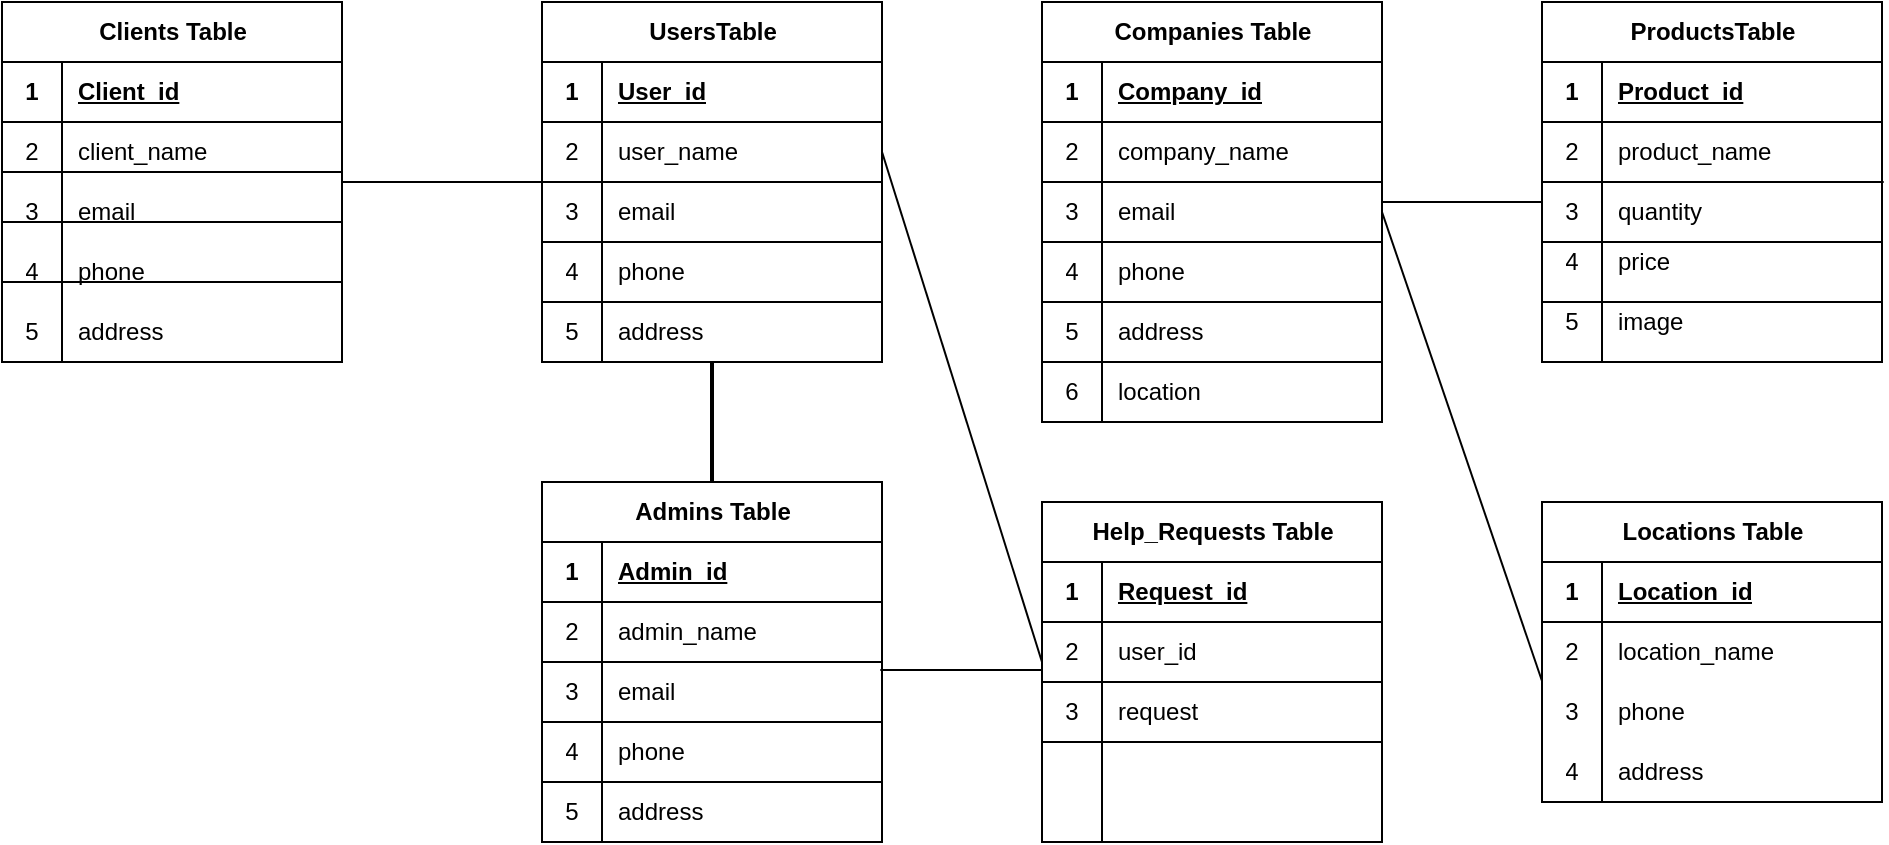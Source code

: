 <mxfile version="22.0.6" type="github">
  <diagram name="Страница — 1" id="UY4zpaeCO8SnralFT94q">
    <mxGraphModel dx="1050" dy="599" grid="1" gridSize="10" guides="1" tooltips="1" connect="1" arrows="1" fold="1" page="1" pageScale="1" pageWidth="827" pageHeight="1169" math="0" shadow="0">
      <root>
        <mxCell id="0" />
        <mxCell id="1" parent="0" />
        <mxCell id="X1cBMWsxXET-XIEoxgy_-2" value="Clients Table" style="shape=table;startSize=30;container=1;collapsible=1;childLayout=tableLayout;fixedRows=1;rowLines=0;fontStyle=1;align=center;resizeLast=1;html=1;" parent="1" vertex="1">
          <mxGeometry x="90" y="120" width="170" height="180" as="geometry" />
        </mxCell>
        <mxCell id="X1cBMWsxXET-XIEoxgy_-3" value="" style="shape=tableRow;horizontal=0;startSize=0;swimlaneHead=0;swimlaneBody=0;fillColor=none;collapsible=0;dropTarget=0;points=[[0,0.5],[1,0.5]];portConstraint=eastwest;top=0;left=0;right=0;bottom=1;" parent="X1cBMWsxXET-XIEoxgy_-2" vertex="1">
          <mxGeometry y="30" width="170" height="30" as="geometry" />
        </mxCell>
        <mxCell id="X1cBMWsxXET-XIEoxgy_-4" value="1" style="shape=partialRectangle;connectable=0;fillColor=none;top=0;left=0;bottom=0;right=0;fontStyle=1;overflow=hidden;whiteSpace=wrap;html=1;" parent="X1cBMWsxXET-XIEoxgy_-3" vertex="1">
          <mxGeometry width="30" height="30" as="geometry">
            <mxRectangle width="30" height="30" as="alternateBounds" />
          </mxGeometry>
        </mxCell>
        <mxCell id="X1cBMWsxXET-XIEoxgy_-5" value="Client_id" style="shape=partialRectangle;connectable=0;fillColor=none;top=0;left=0;bottom=0;right=0;align=left;spacingLeft=6;fontStyle=5;overflow=hidden;whiteSpace=wrap;html=1;" parent="X1cBMWsxXET-XIEoxgy_-3" vertex="1">
          <mxGeometry x="30" width="140" height="30" as="geometry">
            <mxRectangle width="140" height="30" as="alternateBounds" />
          </mxGeometry>
        </mxCell>
        <mxCell id="X1cBMWsxXET-XIEoxgy_-6" value="" style="shape=tableRow;horizontal=0;startSize=0;swimlaneHead=0;swimlaneBody=0;fillColor=none;collapsible=0;dropTarget=0;points=[[0,0.5],[1,0.5]];portConstraint=eastwest;top=0;left=0;right=0;bottom=0;" parent="X1cBMWsxXET-XIEoxgy_-2" vertex="1">
          <mxGeometry y="60" width="170" height="30" as="geometry" />
        </mxCell>
        <mxCell id="X1cBMWsxXET-XIEoxgy_-7" value="2" style="shape=partialRectangle;connectable=0;fillColor=none;top=0;left=0;bottom=0;right=0;editable=1;overflow=hidden;whiteSpace=wrap;html=1;" parent="X1cBMWsxXET-XIEoxgy_-6" vertex="1">
          <mxGeometry width="30" height="30" as="geometry">
            <mxRectangle width="30" height="30" as="alternateBounds" />
          </mxGeometry>
        </mxCell>
        <mxCell id="X1cBMWsxXET-XIEoxgy_-8" value="client_name" style="shape=partialRectangle;connectable=0;fillColor=none;top=0;left=0;bottom=0;right=0;align=left;spacingLeft=6;overflow=hidden;whiteSpace=wrap;html=1;" parent="X1cBMWsxXET-XIEoxgy_-6" vertex="1">
          <mxGeometry x="30" width="140" height="30" as="geometry">
            <mxRectangle width="140" height="30" as="alternateBounds" />
          </mxGeometry>
        </mxCell>
        <mxCell id="X1cBMWsxXET-XIEoxgy_-9" value="" style="shape=tableRow;horizontal=0;startSize=0;swimlaneHead=0;swimlaneBody=0;fillColor=none;collapsible=0;dropTarget=0;points=[[0,0.5],[1,0.5]];portConstraint=eastwest;top=0;left=0;right=0;bottom=0;" parent="X1cBMWsxXET-XIEoxgy_-2" vertex="1">
          <mxGeometry y="90" width="170" height="30" as="geometry" />
        </mxCell>
        <mxCell id="X1cBMWsxXET-XIEoxgy_-10" value="3" style="shape=partialRectangle;connectable=0;fillColor=none;top=0;left=0;bottom=0;right=0;editable=1;overflow=hidden;whiteSpace=wrap;html=1;" parent="X1cBMWsxXET-XIEoxgy_-9" vertex="1">
          <mxGeometry width="30" height="30" as="geometry">
            <mxRectangle width="30" height="30" as="alternateBounds" />
          </mxGeometry>
        </mxCell>
        <mxCell id="X1cBMWsxXET-XIEoxgy_-11" value="email" style="shape=partialRectangle;connectable=0;fillColor=none;top=0;left=0;bottom=0;right=0;align=left;spacingLeft=6;overflow=hidden;whiteSpace=wrap;html=1;" parent="X1cBMWsxXET-XIEoxgy_-9" vertex="1">
          <mxGeometry x="30" width="140" height="30" as="geometry">
            <mxRectangle width="140" height="30" as="alternateBounds" />
          </mxGeometry>
        </mxCell>
        <mxCell id="X1cBMWsxXET-XIEoxgy_-12" value="" style="shape=tableRow;horizontal=0;startSize=0;swimlaneHead=0;swimlaneBody=0;fillColor=none;collapsible=0;dropTarget=0;points=[[0,0.5],[1,0.5]];portConstraint=eastwest;top=0;left=0;right=0;bottom=0;" parent="X1cBMWsxXET-XIEoxgy_-2" vertex="1">
          <mxGeometry y="120" width="170" height="30" as="geometry" />
        </mxCell>
        <mxCell id="X1cBMWsxXET-XIEoxgy_-13" value="4" style="shape=partialRectangle;connectable=0;fillColor=none;top=0;left=0;bottom=0;right=0;editable=1;overflow=hidden;whiteSpace=wrap;html=1;" parent="X1cBMWsxXET-XIEoxgy_-12" vertex="1">
          <mxGeometry width="30" height="30" as="geometry">
            <mxRectangle width="30" height="30" as="alternateBounds" />
          </mxGeometry>
        </mxCell>
        <mxCell id="X1cBMWsxXET-XIEoxgy_-14" value="phone" style="shape=partialRectangle;connectable=0;fillColor=none;top=0;left=0;bottom=0;right=0;align=left;spacingLeft=6;overflow=hidden;whiteSpace=wrap;html=1;" parent="X1cBMWsxXET-XIEoxgy_-12" vertex="1">
          <mxGeometry x="30" width="140" height="30" as="geometry">
            <mxRectangle width="140" height="30" as="alternateBounds" />
          </mxGeometry>
        </mxCell>
        <mxCell id="X1cBMWsxXET-XIEoxgy_-27" value="" style="shape=tableRow;horizontal=0;startSize=0;swimlaneHead=0;swimlaneBody=0;fillColor=none;collapsible=0;dropTarget=0;points=[[0,0.5],[1,0.5]];portConstraint=eastwest;top=0;left=0;right=0;bottom=0;" parent="X1cBMWsxXET-XIEoxgy_-2" vertex="1">
          <mxGeometry y="150" width="170" height="30" as="geometry" />
        </mxCell>
        <mxCell id="X1cBMWsxXET-XIEoxgy_-28" value="5" style="shape=partialRectangle;connectable=0;fillColor=none;top=0;left=0;bottom=0;right=0;editable=1;overflow=hidden;whiteSpace=wrap;html=1;" parent="X1cBMWsxXET-XIEoxgy_-27" vertex="1">
          <mxGeometry width="30" height="30" as="geometry">
            <mxRectangle width="30" height="30" as="alternateBounds" />
          </mxGeometry>
        </mxCell>
        <mxCell id="X1cBMWsxXET-XIEoxgy_-29" value="address" style="shape=partialRectangle;connectable=0;fillColor=none;top=0;left=0;bottom=0;right=0;align=left;spacingLeft=6;overflow=hidden;whiteSpace=wrap;html=1;" parent="X1cBMWsxXET-XIEoxgy_-27" vertex="1">
          <mxGeometry x="30" width="140" height="30" as="geometry">
            <mxRectangle width="140" height="30" as="alternateBounds" />
          </mxGeometry>
        </mxCell>
        <mxCell id="X1cBMWsxXET-XIEoxgy_-15" value="" style="line;strokeWidth=1;rotatable=0;dashed=0;labelPosition=right;align=left;verticalAlign=middle;spacingTop=0;spacingLeft=6;points=[];portConstraint=eastwest;" parent="1" vertex="1">
          <mxGeometry x="90" y="200" width="170" height="10" as="geometry" />
        </mxCell>
        <mxCell id="X1cBMWsxXET-XIEoxgy_-23" value="" style="endArrow=none;html=1;rounded=0;" parent="1" edge="1">
          <mxGeometry relative="1" as="geometry">
            <mxPoint x="90" y="230" as="sourcePoint" />
            <mxPoint x="260" y="230" as="targetPoint" />
          </mxGeometry>
        </mxCell>
        <mxCell id="X1cBMWsxXET-XIEoxgy_-25" value="" style="endArrow=none;html=1;rounded=0;" parent="1" edge="1">
          <mxGeometry relative="1" as="geometry">
            <mxPoint x="90" y="260" as="sourcePoint" />
            <mxPoint x="260" y="260" as="targetPoint" />
          </mxGeometry>
        </mxCell>
        <mxCell id="X1cBMWsxXET-XIEoxgy_-30" value="UsersTable" style="shape=table;startSize=30;container=1;collapsible=1;childLayout=tableLayout;fixedRows=1;rowLines=0;fontStyle=1;align=center;resizeLast=1;html=1;" parent="1" vertex="1">
          <mxGeometry x="360" y="120" width="170" height="180" as="geometry" />
        </mxCell>
        <mxCell id="X1cBMWsxXET-XIEoxgy_-31" value="" style="shape=tableRow;horizontal=0;startSize=0;swimlaneHead=0;swimlaneBody=0;fillColor=none;collapsible=0;dropTarget=0;points=[[0,0.5],[1,0.5]];portConstraint=eastwest;top=0;left=0;right=0;bottom=1;" parent="X1cBMWsxXET-XIEoxgy_-30" vertex="1">
          <mxGeometry y="30" width="170" height="30" as="geometry" />
        </mxCell>
        <mxCell id="X1cBMWsxXET-XIEoxgy_-32" value="1" style="shape=partialRectangle;connectable=0;fillColor=none;top=0;left=0;bottom=0;right=0;fontStyle=1;overflow=hidden;whiteSpace=wrap;html=1;" parent="X1cBMWsxXET-XIEoxgy_-31" vertex="1">
          <mxGeometry width="30" height="30" as="geometry">
            <mxRectangle width="30" height="30" as="alternateBounds" />
          </mxGeometry>
        </mxCell>
        <mxCell id="X1cBMWsxXET-XIEoxgy_-33" value="User_id" style="shape=partialRectangle;connectable=0;fillColor=none;top=0;left=0;bottom=0;right=0;align=left;spacingLeft=6;fontStyle=5;overflow=hidden;whiteSpace=wrap;html=1;" parent="X1cBMWsxXET-XIEoxgy_-31" vertex="1">
          <mxGeometry x="30" width="140" height="30" as="geometry">
            <mxRectangle width="140" height="30" as="alternateBounds" />
          </mxGeometry>
        </mxCell>
        <mxCell id="X1cBMWsxXET-XIEoxgy_-34" value="" style="shape=tableRow;horizontal=0;startSize=0;swimlaneHead=0;swimlaneBody=0;fillColor=none;collapsible=0;dropTarget=0;points=[[0,0.5],[1,0.5]];portConstraint=eastwest;top=0;left=0;right=0;bottom=0;" parent="X1cBMWsxXET-XIEoxgy_-30" vertex="1">
          <mxGeometry y="60" width="170" height="30" as="geometry" />
        </mxCell>
        <mxCell id="X1cBMWsxXET-XIEoxgy_-35" value="2" style="shape=partialRectangle;connectable=0;fillColor=none;top=0;left=0;bottom=0;right=0;editable=1;overflow=hidden;whiteSpace=wrap;html=1;" parent="X1cBMWsxXET-XIEoxgy_-34" vertex="1">
          <mxGeometry width="30" height="30" as="geometry">
            <mxRectangle width="30" height="30" as="alternateBounds" />
          </mxGeometry>
        </mxCell>
        <mxCell id="X1cBMWsxXET-XIEoxgy_-36" value="user_name" style="shape=partialRectangle;connectable=0;fillColor=none;top=0;left=0;bottom=0;right=0;align=left;spacingLeft=6;overflow=hidden;whiteSpace=wrap;html=1;" parent="X1cBMWsxXET-XIEoxgy_-34" vertex="1">
          <mxGeometry x="30" width="140" height="30" as="geometry">
            <mxRectangle width="140" height="30" as="alternateBounds" />
          </mxGeometry>
        </mxCell>
        <mxCell id="X1cBMWsxXET-XIEoxgy_-37" value="" style="shape=tableRow;horizontal=0;startSize=0;swimlaneHead=0;swimlaneBody=0;fillColor=none;collapsible=0;dropTarget=0;points=[[0,0.5],[1,0.5]];portConstraint=eastwest;top=0;left=0;right=0;bottom=0;" parent="X1cBMWsxXET-XIEoxgy_-30" vertex="1">
          <mxGeometry y="90" width="170" height="30" as="geometry" />
        </mxCell>
        <mxCell id="X1cBMWsxXET-XIEoxgy_-38" value="3" style="shape=partialRectangle;connectable=0;fillColor=none;top=0;left=0;bottom=0;right=0;editable=1;overflow=hidden;whiteSpace=wrap;html=1;" parent="X1cBMWsxXET-XIEoxgy_-37" vertex="1">
          <mxGeometry width="30" height="30" as="geometry">
            <mxRectangle width="30" height="30" as="alternateBounds" />
          </mxGeometry>
        </mxCell>
        <mxCell id="X1cBMWsxXET-XIEoxgy_-39" value="email" style="shape=partialRectangle;connectable=0;fillColor=none;top=0;left=0;bottom=0;right=0;align=left;spacingLeft=6;overflow=hidden;whiteSpace=wrap;html=1;" parent="X1cBMWsxXET-XIEoxgy_-37" vertex="1">
          <mxGeometry x="30" width="140" height="30" as="geometry">
            <mxRectangle width="140" height="30" as="alternateBounds" />
          </mxGeometry>
        </mxCell>
        <mxCell id="X1cBMWsxXET-XIEoxgy_-40" value="" style="shape=tableRow;horizontal=0;startSize=0;swimlaneHead=0;swimlaneBody=0;fillColor=none;collapsible=0;dropTarget=0;points=[[0,0.5],[1,0.5]];portConstraint=eastwest;top=0;left=0;right=0;bottom=0;" parent="X1cBMWsxXET-XIEoxgy_-30" vertex="1">
          <mxGeometry y="120" width="170" height="30" as="geometry" />
        </mxCell>
        <mxCell id="X1cBMWsxXET-XIEoxgy_-41" value="4" style="shape=partialRectangle;connectable=0;fillColor=none;top=0;left=0;bottom=0;right=0;editable=1;overflow=hidden;whiteSpace=wrap;html=1;" parent="X1cBMWsxXET-XIEoxgy_-40" vertex="1">
          <mxGeometry width="30" height="30" as="geometry">
            <mxRectangle width="30" height="30" as="alternateBounds" />
          </mxGeometry>
        </mxCell>
        <mxCell id="X1cBMWsxXET-XIEoxgy_-42" value="phone" style="shape=partialRectangle;connectable=0;fillColor=none;top=0;left=0;bottom=0;right=0;align=left;spacingLeft=6;overflow=hidden;whiteSpace=wrap;html=1;" parent="X1cBMWsxXET-XIEoxgy_-40" vertex="1">
          <mxGeometry x="30" width="140" height="30" as="geometry">
            <mxRectangle width="140" height="30" as="alternateBounds" />
          </mxGeometry>
        </mxCell>
        <mxCell id="X1cBMWsxXET-XIEoxgy_-43" value="" style="shape=tableRow;horizontal=0;startSize=0;swimlaneHead=0;swimlaneBody=0;fillColor=none;collapsible=0;dropTarget=0;points=[[0,0.5],[1,0.5]];portConstraint=eastwest;top=0;left=0;right=0;bottom=0;" parent="X1cBMWsxXET-XIEoxgy_-30" vertex="1">
          <mxGeometry y="150" width="170" height="30" as="geometry" />
        </mxCell>
        <mxCell id="X1cBMWsxXET-XIEoxgy_-44" value="5" style="shape=partialRectangle;connectable=0;fillColor=none;top=0;left=0;bottom=0;right=0;editable=1;overflow=hidden;whiteSpace=wrap;html=1;" parent="X1cBMWsxXET-XIEoxgy_-43" vertex="1">
          <mxGeometry width="30" height="30" as="geometry">
            <mxRectangle width="30" height="30" as="alternateBounds" />
          </mxGeometry>
        </mxCell>
        <mxCell id="X1cBMWsxXET-XIEoxgy_-45" value="address" style="shape=partialRectangle;connectable=0;fillColor=none;top=0;left=0;bottom=0;right=0;align=left;spacingLeft=6;overflow=hidden;whiteSpace=wrap;html=1;" parent="X1cBMWsxXET-XIEoxgy_-43" vertex="1">
          <mxGeometry x="30" width="140" height="30" as="geometry">
            <mxRectangle width="140" height="30" as="alternateBounds" />
          </mxGeometry>
        </mxCell>
        <mxCell id="X1cBMWsxXET-XIEoxgy_-46" value="" style="line;strokeWidth=1;rotatable=0;dashed=0;labelPosition=right;align=left;verticalAlign=middle;spacingTop=0;spacingLeft=6;points=[];portConstraint=eastwest;" parent="1" vertex="1">
          <mxGeometry x="360" y="205" width="170" height="10" as="geometry" />
        </mxCell>
        <mxCell id="X1cBMWsxXET-XIEoxgy_-47" value="" style="endArrow=none;html=1;rounded=0;" parent="1" edge="1">
          <mxGeometry relative="1" as="geometry">
            <mxPoint x="360" y="240" as="sourcePoint" />
            <mxPoint x="530" y="240" as="targetPoint" />
          </mxGeometry>
        </mxCell>
        <mxCell id="X1cBMWsxXET-XIEoxgy_-48" value="" style="endArrow=none;html=1;rounded=0;" parent="1" edge="1">
          <mxGeometry relative="1" as="geometry">
            <mxPoint x="360" y="270" as="sourcePoint" />
            <mxPoint x="530" y="270" as="targetPoint" />
          </mxGeometry>
        </mxCell>
        <mxCell id="X1cBMWsxXET-XIEoxgy_-51" value="Companies Table" style="shape=table;startSize=30;container=1;collapsible=1;childLayout=tableLayout;fixedRows=1;rowLines=0;fontStyle=1;align=center;resizeLast=1;html=1;" parent="1" vertex="1">
          <mxGeometry x="610" y="120" width="170" height="210" as="geometry" />
        </mxCell>
        <mxCell id="X1cBMWsxXET-XIEoxgy_-52" value="" style="shape=tableRow;horizontal=0;startSize=0;swimlaneHead=0;swimlaneBody=0;fillColor=none;collapsible=0;dropTarget=0;points=[[0,0.5],[1,0.5]];portConstraint=eastwest;top=0;left=0;right=0;bottom=1;" parent="X1cBMWsxXET-XIEoxgy_-51" vertex="1">
          <mxGeometry y="30" width="170" height="30" as="geometry" />
        </mxCell>
        <mxCell id="X1cBMWsxXET-XIEoxgy_-53" value="1" style="shape=partialRectangle;connectable=0;fillColor=none;top=0;left=0;bottom=0;right=0;fontStyle=1;overflow=hidden;whiteSpace=wrap;html=1;" parent="X1cBMWsxXET-XIEoxgy_-52" vertex="1">
          <mxGeometry width="30" height="30" as="geometry">
            <mxRectangle width="30" height="30" as="alternateBounds" />
          </mxGeometry>
        </mxCell>
        <mxCell id="X1cBMWsxXET-XIEoxgy_-54" value="Company_id" style="shape=partialRectangle;connectable=0;fillColor=none;top=0;left=0;bottom=0;right=0;align=left;spacingLeft=6;fontStyle=5;overflow=hidden;whiteSpace=wrap;html=1;" parent="X1cBMWsxXET-XIEoxgy_-52" vertex="1">
          <mxGeometry x="30" width="140" height="30" as="geometry">
            <mxRectangle width="140" height="30" as="alternateBounds" />
          </mxGeometry>
        </mxCell>
        <mxCell id="X1cBMWsxXET-XIEoxgy_-55" value="" style="shape=tableRow;horizontal=0;startSize=0;swimlaneHead=0;swimlaneBody=0;fillColor=none;collapsible=0;dropTarget=0;points=[[0,0.5],[1,0.5]];portConstraint=eastwest;top=0;left=0;right=0;bottom=0;" parent="X1cBMWsxXET-XIEoxgy_-51" vertex="1">
          <mxGeometry y="60" width="170" height="30" as="geometry" />
        </mxCell>
        <mxCell id="X1cBMWsxXET-XIEoxgy_-56" value="2" style="shape=partialRectangle;connectable=0;fillColor=none;top=0;left=0;bottom=0;right=0;editable=1;overflow=hidden;whiteSpace=wrap;html=1;" parent="X1cBMWsxXET-XIEoxgy_-55" vertex="1">
          <mxGeometry width="30" height="30" as="geometry">
            <mxRectangle width="30" height="30" as="alternateBounds" />
          </mxGeometry>
        </mxCell>
        <mxCell id="X1cBMWsxXET-XIEoxgy_-57" value="company_name" style="shape=partialRectangle;connectable=0;fillColor=none;top=0;left=0;bottom=0;right=0;align=left;spacingLeft=6;overflow=hidden;whiteSpace=wrap;html=1;" parent="X1cBMWsxXET-XIEoxgy_-55" vertex="1">
          <mxGeometry x="30" width="140" height="30" as="geometry">
            <mxRectangle width="140" height="30" as="alternateBounds" />
          </mxGeometry>
        </mxCell>
        <mxCell id="X1cBMWsxXET-XIEoxgy_-58" value="" style="shape=tableRow;horizontal=0;startSize=0;swimlaneHead=0;swimlaneBody=0;fillColor=none;collapsible=0;dropTarget=0;points=[[0,0.5],[1,0.5]];portConstraint=eastwest;top=0;left=0;right=0;bottom=0;" parent="X1cBMWsxXET-XIEoxgy_-51" vertex="1">
          <mxGeometry y="90" width="170" height="30" as="geometry" />
        </mxCell>
        <mxCell id="X1cBMWsxXET-XIEoxgy_-59" value="3" style="shape=partialRectangle;connectable=0;fillColor=none;top=0;left=0;bottom=0;right=0;editable=1;overflow=hidden;whiteSpace=wrap;html=1;" parent="X1cBMWsxXET-XIEoxgy_-58" vertex="1">
          <mxGeometry width="30" height="30" as="geometry">
            <mxRectangle width="30" height="30" as="alternateBounds" />
          </mxGeometry>
        </mxCell>
        <mxCell id="X1cBMWsxXET-XIEoxgy_-60" value="email" style="shape=partialRectangle;connectable=0;fillColor=none;top=0;left=0;bottom=0;right=0;align=left;spacingLeft=6;overflow=hidden;whiteSpace=wrap;html=1;" parent="X1cBMWsxXET-XIEoxgy_-58" vertex="1">
          <mxGeometry x="30" width="140" height="30" as="geometry">
            <mxRectangle width="140" height="30" as="alternateBounds" />
          </mxGeometry>
        </mxCell>
        <mxCell id="X1cBMWsxXET-XIEoxgy_-61" value="" style="shape=tableRow;horizontal=0;startSize=0;swimlaneHead=0;swimlaneBody=0;fillColor=none;collapsible=0;dropTarget=0;points=[[0,0.5],[1,0.5]];portConstraint=eastwest;top=0;left=0;right=0;bottom=0;" parent="X1cBMWsxXET-XIEoxgy_-51" vertex="1">
          <mxGeometry y="120" width="170" height="30" as="geometry" />
        </mxCell>
        <mxCell id="X1cBMWsxXET-XIEoxgy_-62" value="4" style="shape=partialRectangle;connectable=0;fillColor=none;top=0;left=0;bottom=0;right=0;editable=1;overflow=hidden;whiteSpace=wrap;html=1;" parent="X1cBMWsxXET-XIEoxgy_-61" vertex="1">
          <mxGeometry width="30" height="30" as="geometry">
            <mxRectangle width="30" height="30" as="alternateBounds" />
          </mxGeometry>
        </mxCell>
        <mxCell id="X1cBMWsxXET-XIEoxgy_-63" value="phone" style="shape=partialRectangle;connectable=0;fillColor=none;top=0;left=0;bottom=0;right=0;align=left;spacingLeft=6;overflow=hidden;whiteSpace=wrap;html=1;" parent="X1cBMWsxXET-XIEoxgy_-61" vertex="1">
          <mxGeometry x="30" width="140" height="30" as="geometry">
            <mxRectangle width="140" height="30" as="alternateBounds" />
          </mxGeometry>
        </mxCell>
        <mxCell id="X1cBMWsxXET-XIEoxgy_-64" value="" style="shape=tableRow;horizontal=0;startSize=0;swimlaneHead=0;swimlaneBody=0;fillColor=none;collapsible=0;dropTarget=0;points=[[0,0.5],[1,0.5]];portConstraint=eastwest;top=0;left=0;right=0;bottom=0;" parent="X1cBMWsxXET-XIEoxgy_-51" vertex="1">
          <mxGeometry y="150" width="170" height="30" as="geometry" />
        </mxCell>
        <mxCell id="X1cBMWsxXET-XIEoxgy_-65" value="5" style="shape=partialRectangle;connectable=0;fillColor=none;top=0;left=0;bottom=0;right=0;editable=1;overflow=hidden;whiteSpace=wrap;html=1;" parent="X1cBMWsxXET-XIEoxgy_-64" vertex="1">
          <mxGeometry width="30" height="30" as="geometry">
            <mxRectangle width="30" height="30" as="alternateBounds" />
          </mxGeometry>
        </mxCell>
        <mxCell id="X1cBMWsxXET-XIEoxgy_-66" value="address" style="shape=partialRectangle;connectable=0;fillColor=none;top=0;left=0;bottom=0;right=0;align=left;spacingLeft=6;overflow=hidden;whiteSpace=wrap;html=1;" parent="X1cBMWsxXET-XIEoxgy_-64" vertex="1">
          <mxGeometry x="30" width="140" height="30" as="geometry">
            <mxRectangle width="140" height="30" as="alternateBounds" />
          </mxGeometry>
        </mxCell>
        <mxCell id="X1cBMWsxXET-XIEoxgy_-117" value="" style="shape=tableRow;horizontal=0;startSize=0;swimlaneHead=0;swimlaneBody=0;fillColor=none;collapsible=0;dropTarget=0;points=[[0,0.5],[1,0.5]];portConstraint=eastwest;top=0;left=0;right=0;bottom=0;" parent="X1cBMWsxXET-XIEoxgy_-51" vertex="1">
          <mxGeometry y="180" width="170" height="30" as="geometry" />
        </mxCell>
        <mxCell id="X1cBMWsxXET-XIEoxgy_-118" value="6" style="shape=partialRectangle;connectable=0;fillColor=none;top=0;left=0;bottom=0;right=0;editable=1;overflow=hidden;whiteSpace=wrap;html=1;" parent="X1cBMWsxXET-XIEoxgy_-117" vertex="1">
          <mxGeometry width="30" height="30" as="geometry">
            <mxRectangle width="30" height="30" as="alternateBounds" />
          </mxGeometry>
        </mxCell>
        <mxCell id="X1cBMWsxXET-XIEoxgy_-119" value="location" style="shape=partialRectangle;connectable=0;fillColor=none;top=0;left=0;bottom=0;right=0;align=left;spacingLeft=6;overflow=hidden;whiteSpace=wrap;html=1;" parent="X1cBMWsxXET-XIEoxgy_-117" vertex="1">
          <mxGeometry x="30" width="140" height="30" as="geometry">
            <mxRectangle width="140" height="30" as="alternateBounds" />
          </mxGeometry>
        </mxCell>
        <mxCell id="X1cBMWsxXET-XIEoxgy_-67" value="" style="line;strokeWidth=1;rotatable=0;dashed=0;labelPosition=right;align=left;verticalAlign=middle;spacingTop=0;spacingLeft=6;points=[];portConstraint=eastwest;" parent="1" vertex="1">
          <mxGeometry x="610" y="205" width="170" height="10" as="geometry" />
        </mxCell>
        <mxCell id="X1cBMWsxXET-XIEoxgy_-68" value="" style="endArrow=none;html=1;rounded=0;" parent="1" edge="1">
          <mxGeometry relative="1" as="geometry">
            <mxPoint x="610" y="240" as="sourcePoint" />
            <mxPoint x="780" y="240" as="targetPoint" />
          </mxGeometry>
        </mxCell>
        <mxCell id="X1cBMWsxXET-XIEoxgy_-69" value="" style="endArrow=none;html=1;rounded=0;" parent="1" edge="1">
          <mxGeometry relative="1" as="geometry">
            <mxPoint x="610" y="270" as="sourcePoint" />
            <mxPoint x="780" y="270" as="targetPoint" />
          </mxGeometry>
        </mxCell>
        <mxCell id="X1cBMWsxXET-XIEoxgy_-121" value="" style="endArrow=none;html=1;rounded=0;" parent="1" edge="1">
          <mxGeometry relative="1" as="geometry">
            <mxPoint x="610" y="300" as="sourcePoint" />
            <mxPoint x="780" y="300" as="targetPoint" />
          </mxGeometry>
        </mxCell>
        <mxCell id="X1cBMWsxXET-XIEoxgy_-122" value="" style="resizable=0;html=1;whiteSpace=wrap;align=right;verticalAlign=bottom;" parent="X1cBMWsxXET-XIEoxgy_-121" connectable="0" vertex="1">
          <mxGeometry x="1" relative="1" as="geometry" />
        </mxCell>
        <mxCell id="X1cBMWsxXET-XIEoxgy_-128" value="Admins Table" style="shape=table;startSize=30;container=1;collapsible=1;childLayout=tableLayout;fixedRows=1;rowLines=0;fontStyle=1;align=center;resizeLast=1;html=1;" parent="1" vertex="1">
          <mxGeometry x="360" y="360" width="170" height="180" as="geometry" />
        </mxCell>
        <mxCell id="X1cBMWsxXET-XIEoxgy_-129" value="" style="shape=tableRow;horizontal=0;startSize=0;swimlaneHead=0;swimlaneBody=0;fillColor=none;collapsible=0;dropTarget=0;points=[[0,0.5],[1,0.5]];portConstraint=eastwest;top=0;left=0;right=0;bottom=1;" parent="X1cBMWsxXET-XIEoxgy_-128" vertex="1">
          <mxGeometry y="30" width="170" height="30" as="geometry" />
        </mxCell>
        <mxCell id="X1cBMWsxXET-XIEoxgy_-130" value="1" style="shape=partialRectangle;connectable=0;fillColor=none;top=0;left=0;bottom=0;right=0;fontStyle=1;overflow=hidden;whiteSpace=wrap;html=1;" parent="X1cBMWsxXET-XIEoxgy_-129" vertex="1">
          <mxGeometry width="30" height="30" as="geometry">
            <mxRectangle width="30" height="30" as="alternateBounds" />
          </mxGeometry>
        </mxCell>
        <mxCell id="X1cBMWsxXET-XIEoxgy_-131" value="Admin_id" style="shape=partialRectangle;connectable=0;fillColor=none;top=0;left=0;bottom=0;right=0;align=left;spacingLeft=6;fontStyle=5;overflow=hidden;whiteSpace=wrap;html=1;" parent="X1cBMWsxXET-XIEoxgy_-129" vertex="1">
          <mxGeometry x="30" width="140" height="30" as="geometry">
            <mxRectangle width="140" height="30" as="alternateBounds" />
          </mxGeometry>
        </mxCell>
        <mxCell id="X1cBMWsxXET-XIEoxgy_-132" value="" style="shape=tableRow;horizontal=0;startSize=0;swimlaneHead=0;swimlaneBody=0;fillColor=none;collapsible=0;dropTarget=0;points=[[0,0.5],[1,0.5]];portConstraint=eastwest;top=0;left=0;right=0;bottom=0;" parent="X1cBMWsxXET-XIEoxgy_-128" vertex="1">
          <mxGeometry y="60" width="170" height="30" as="geometry" />
        </mxCell>
        <mxCell id="X1cBMWsxXET-XIEoxgy_-133" value="2" style="shape=partialRectangle;connectable=0;fillColor=none;top=0;left=0;bottom=0;right=0;editable=1;overflow=hidden;whiteSpace=wrap;html=1;" parent="X1cBMWsxXET-XIEoxgy_-132" vertex="1">
          <mxGeometry width="30" height="30" as="geometry">
            <mxRectangle width="30" height="30" as="alternateBounds" />
          </mxGeometry>
        </mxCell>
        <mxCell id="X1cBMWsxXET-XIEoxgy_-134" value="admin_name" style="shape=partialRectangle;connectable=0;fillColor=none;top=0;left=0;bottom=0;right=0;align=left;spacingLeft=6;overflow=hidden;whiteSpace=wrap;html=1;" parent="X1cBMWsxXET-XIEoxgy_-132" vertex="1">
          <mxGeometry x="30" width="140" height="30" as="geometry">
            <mxRectangle width="140" height="30" as="alternateBounds" />
          </mxGeometry>
        </mxCell>
        <mxCell id="X1cBMWsxXET-XIEoxgy_-135" value="" style="shape=tableRow;horizontal=0;startSize=0;swimlaneHead=0;swimlaneBody=0;fillColor=none;collapsible=0;dropTarget=0;points=[[0,0.5],[1,0.5]];portConstraint=eastwest;top=0;left=0;right=0;bottom=0;" parent="X1cBMWsxXET-XIEoxgy_-128" vertex="1">
          <mxGeometry y="90" width="170" height="30" as="geometry" />
        </mxCell>
        <mxCell id="X1cBMWsxXET-XIEoxgy_-136" value="3" style="shape=partialRectangle;connectable=0;fillColor=none;top=0;left=0;bottom=0;right=0;editable=1;overflow=hidden;whiteSpace=wrap;html=1;" parent="X1cBMWsxXET-XIEoxgy_-135" vertex="1">
          <mxGeometry width="30" height="30" as="geometry">
            <mxRectangle width="30" height="30" as="alternateBounds" />
          </mxGeometry>
        </mxCell>
        <mxCell id="X1cBMWsxXET-XIEoxgy_-137" value="email" style="shape=partialRectangle;connectable=0;fillColor=none;top=0;left=0;bottom=0;right=0;align=left;spacingLeft=6;overflow=hidden;whiteSpace=wrap;html=1;" parent="X1cBMWsxXET-XIEoxgy_-135" vertex="1">
          <mxGeometry x="30" width="140" height="30" as="geometry">
            <mxRectangle width="140" height="30" as="alternateBounds" />
          </mxGeometry>
        </mxCell>
        <mxCell id="X1cBMWsxXET-XIEoxgy_-138" value="" style="shape=tableRow;horizontal=0;startSize=0;swimlaneHead=0;swimlaneBody=0;fillColor=none;collapsible=0;dropTarget=0;points=[[0,0.5],[1,0.5]];portConstraint=eastwest;top=0;left=0;right=0;bottom=0;" parent="X1cBMWsxXET-XIEoxgy_-128" vertex="1">
          <mxGeometry y="120" width="170" height="30" as="geometry" />
        </mxCell>
        <mxCell id="X1cBMWsxXET-XIEoxgy_-139" value="4" style="shape=partialRectangle;connectable=0;fillColor=none;top=0;left=0;bottom=0;right=0;editable=1;overflow=hidden;whiteSpace=wrap;html=1;" parent="X1cBMWsxXET-XIEoxgy_-138" vertex="1">
          <mxGeometry width="30" height="30" as="geometry">
            <mxRectangle width="30" height="30" as="alternateBounds" />
          </mxGeometry>
        </mxCell>
        <mxCell id="X1cBMWsxXET-XIEoxgy_-140" value="phone" style="shape=partialRectangle;connectable=0;fillColor=none;top=0;left=0;bottom=0;right=0;align=left;spacingLeft=6;overflow=hidden;whiteSpace=wrap;html=1;" parent="X1cBMWsxXET-XIEoxgy_-138" vertex="1">
          <mxGeometry x="30" width="140" height="30" as="geometry">
            <mxRectangle width="140" height="30" as="alternateBounds" />
          </mxGeometry>
        </mxCell>
        <mxCell id="X1cBMWsxXET-XIEoxgy_-141" value="" style="shape=tableRow;horizontal=0;startSize=0;swimlaneHead=0;swimlaneBody=0;fillColor=none;collapsible=0;dropTarget=0;points=[[0,0.5],[1,0.5]];portConstraint=eastwest;top=0;left=0;right=0;bottom=0;" parent="X1cBMWsxXET-XIEoxgy_-128" vertex="1">
          <mxGeometry y="150" width="170" height="30" as="geometry" />
        </mxCell>
        <mxCell id="X1cBMWsxXET-XIEoxgy_-142" value="5" style="shape=partialRectangle;connectable=0;fillColor=none;top=0;left=0;bottom=0;right=0;editable=1;overflow=hidden;whiteSpace=wrap;html=1;" parent="X1cBMWsxXET-XIEoxgy_-141" vertex="1">
          <mxGeometry width="30" height="30" as="geometry">
            <mxRectangle width="30" height="30" as="alternateBounds" />
          </mxGeometry>
        </mxCell>
        <mxCell id="X1cBMWsxXET-XIEoxgy_-143" value="address" style="shape=partialRectangle;connectable=0;fillColor=none;top=0;left=0;bottom=0;right=0;align=left;spacingLeft=6;overflow=hidden;whiteSpace=wrap;html=1;" parent="X1cBMWsxXET-XIEoxgy_-141" vertex="1">
          <mxGeometry x="30" width="140" height="30" as="geometry">
            <mxRectangle width="140" height="30" as="alternateBounds" />
          </mxGeometry>
        </mxCell>
        <mxCell id="X1cBMWsxXET-XIEoxgy_-144" value="" style="line;strokeWidth=1;rotatable=0;dashed=0;labelPosition=right;align=left;verticalAlign=middle;spacingTop=0;spacingLeft=6;points=[];portConstraint=eastwest;" parent="1" vertex="1">
          <mxGeometry x="360" y="445" width="170" height="10" as="geometry" />
        </mxCell>
        <mxCell id="X1cBMWsxXET-XIEoxgy_-145" value="" style="endArrow=none;html=1;rounded=0;" parent="1" edge="1">
          <mxGeometry relative="1" as="geometry">
            <mxPoint x="360" y="480" as="sourcePoint" />
            <mxPoint x="530" y="480" as="targetPoint" />
            <Array as="points">
              <mxPoint x="430" y="480" />
            </Array>
          </mxGeometry>
        </mxCell>
        <mxCell id="X1cBMWsxXET-XIEoxgy_-146" value="" style="endArrow=none;html=1;rounded=0;" parent="1" edge="1">
          <mxGeometry relative="1" as="geometry">
            <mxPoint x="360" y="510" as="sourcePoint" />
            <mxPoint x="530" y="510" as="targetPoint" />
          </mxGeometry>
        </mxCell>
        <mxCell id="X1cBMWsxXET-XIEoxgy_-147" value="" style="line;strokeWidth=2;direction=south;html=1;" parent="1" vertex="1">
          <mxGeometry x="440" y="300" width="10" height="60" as="geometry" />
        </mxCell>
        <mxCell id="X1cBMWsxXET-XIEoxgy_-148" value="Help_Requests Table" style="shape=table;startSize=30;container=1;collapsible=1;childLayout=tableLayout;fixedRows=1;rowLines=0;fontStyle=1;align=center;resizeLast=1;html=1;" parent="1" vertex="1">
          <mxGeometry x="610" y="370" width="170" height="170" as="geometry" />
        </mxCell>
        <mxCell id="X1cBMWsxXET-XIEoxgy_-149" value="" style="shape=tableRow;horizontal=0;startSize=0;swimlaneHead=0;swimlaneBody=0;fillColor=none;collapsible=0;dropTarget=0;points=[[0,0.5],[1,0.5]];portConstraint=eastwest;top=0;left=0;right=0;bottom=1;" parent="X1cBMWsxXET-XIEoxgy_-148" vertex="1">
          <mxGeometry y="30" width="170" height="30" as="geometry" />
        </mxCell>
        <mxCell id="X1cBMWsxXET-XIEoxgy_-150" value="1" style="shape=partialRectangle;connectable=0;fillColor=none;top=0;left=0;bottom=0;right=0;fontStyle=1;overflow=hidden;whiteSpace=wrap;html=1;" parent="X1cBMWsxXET-XIEoxgy_-149" vertex="1">
          <mxGeometry width="30" height="30" as="geometry">
            <mxRectangle width="30" height="30" as="alternateBounds" />
          </mxGeometry>
        </mxCell>
        <mxCell id="X1cBMWsxXET-XIEoxgy_-151" value="Request_id" style="shape=partialRectangle;connectable=0;fillColor=none;top=0;left=0;bottom=0;right=0;align=left;spacingLeft=6;fontStyle=5;overflow=hidden;whiteSpace=wrap;html=1;" parent="X1cBMWsxXET-XIEoxgy_-149" vertex="1">
          <mxGeometry x="30" width="140" height="30" as="geometry">
            <mxRectangle width="140" height="30" as="alternateBounds" />
          </mxGeometry>
        </mxCell>
        <mxCell id="X1cBMWsxXET-XIEoxgy_-152" value="" style="shape=tableRow;horizontal=0;startSize=0;swimlaneHead=0;swimlaneBody=0;fillColor=none;collapsible=0;dropTarget=0;points=[[0,0.5],[1,0.5]];portConstraint=eastwest;top=0;left=0;right=0;bottom=0;" parent="X1cBMWsxXET-XIEoxgy_-148" vertex="1">
          <mxGeometry y="60" width="170" height="30" as="geometry" />
        </mxCell>
        <mxCell id="X1cBMWsxXET-XIEoxgy_-153" value="2" style="shape=partialRectangle;connectable=0;fillColor=none;top=0;left=0;bottom=0;right=0;editable=1;overflow=hidden;whiteSpace=wrap;html=1;" parent="X1cBMWsxXET-XIEoxgy_-152" vertex="1">
          <mxGeometry width="30" height="30" as="geometry">
            <mxRectangle width="30" height="30" as="alternateBounds" />
          </mxGeometry>
        </mxCell>
        <mxCell id="X1cBMWsxXET-XIEoxgy_-154" value="user_id" style="shape=partialRectangle;connectable=0;fillColor=none;top=0;left=0;bottom=0;right=0;align=left;spacingLeft=6;overflow=hidden;whiteSpace=wrap;html=1;" parent="X1cBMWsxXET-XIEoxgy_-152" vertex="1">
          <mxGeometry x="30" width="140" height="30" as="geometry">
            <mxRectangle width="140" height="30" as="alternateBounds" />
          </mxGeometry>
        </mxCell>
        <mxCell id="X1cBMWsxXET-XIEoxgy_-155" value="" style="shape=tableRow;horizontal=0;startSize=0;swimlaneHead=0;swimlaneBody=0;fillColor=none;collapsible=0;dropTarget=0;points=[[0,0.5],[1,0.5]];portConstraint=eastwest;top=0;left=0;right=0;bottom=0;" parent="X1cBMWsxXET-XIEoxgy_-148" vertex="1">
          <mxGeometry y="90" width="170" height="30" as="geometry" />
        </mxCell>
        <mxCell id="X1cBMWsxXET-XIEoxgy_-156" value="3" style="shape=partialRectangle;connectable=0;fillColor=none;top=0;left=0;bottom=0;right=0;editable=1;overflow=hidden;whiteSpace=wrap;html=1;" parent="X1cBMWsxXET-XIEoxgy_-155" vertex="1">
          <mxGeometry width="30" height="30" as="geometry">
            <mxRectangle width="30" height="30" as="alternateBounds" />
          </mxGeometry>
        </mxCell>
        <mxCell id="X1cBMWsxXET-XIEoxgy_-157" value="request&amp;nbsp;" style="shape=partialRectangle;connectable=0;fillColor=none;top=0;left=0;bottom=0;right=0;align=left;spacingLeft=6;overflow=hidden;whiteSpace=wrap;html=1;" parent="X1cBMWsxXET-XIEoxgy_-155" vertex="1">
          <mxGeometry x="30" width="140" height="30" as="geometry">
            <mxRectangle width="140" height="30" as="alternateBounds" />
          </mxGeometry>
        </mxCell>
        <mxCell id="X1cBMWsxXET-XIEoxgy_-161" value="" style="shape=tableRow;horizontal=0;startSize=0;swimlaneHead=0;swimlaneBody=0;fillColor=none;collapsible=0;dropTarget=0;points=[[0,0.5],[1,0.5]];portConstraint=eastwest;top=0;left=0;right=0;bottom=0;" parent="X1cBMWsxXET-XIEoxgy_-148" vertex="1">
          <mxGeometry y="120" width="170" height="20" as="geometry" />
        </mxCell>
        <mxCell id="X1cBMWsxXET-XIEoxgy_-162" value="" style="shape=partialRectangle;connectable=0;fillColor=none;top=0;left=0;bottom=0;right=0;editable=1;overflow=hidden;whiteSpace=wrap;html=1;" parent="X1cBMWsxXET-XIEoxgy_-161" vertex="1">
          <mxGeometry width="30" height="20" as="geometry">
            <mxRectangle width="30" height="20" as="alternateBounds" />
          </mxGeometry>
        </mxCell>
        <mxCell id="X1cBMWsxXET-XIEoxgy_-163" value="" style="shape=partialRectangle;connectable=0;fillColor=none;top=0;left=0;bottom=0;right=0;align=left;spacingLeft=6;overflow=hidden;whiteSpace=wrap;html=1;" parent="X1cBMWsxXET-XIEoxgy_-161" vertex="1">
          <mxGeometry x="30" width="140" height="20" as="geometry">
            <mxRectangle width="140" height="20" as="alternateBounds" />
          </mxGeometry>
        </mxCell>
        <mxCell id="X1cBMWsxXET-XIEoxgy_-158" value="" style="shape=tableRow;horizontal=0;startSize=0;swimlaneHead=0;swimlaneBody=0;fillColor=none;collapsible=0;dropTarget=0;points=[[0,0.5],[1,0.5]];portConstraint=eastwest;top=0;left=0;right=0;bottom=0;" parent="X1cBMWsxXET-XIEoxgy_-148" vertex="1">
          <mxGeometry y="140" width="170" height="30" as="geometry" />
        </mxCell>
        <mxCell id="X1cBMWsxXET-XIEoxgy_-159" value="" style="shape=partialRectangle;connectable=0;fillColor=none;top=0;left=0;bottom=0;right=0;editable=1;overflow=hidden;whiteSpace=wrap;html=1;" parent="X1cBMWsxXET-XIEoxgy_-158" vertex="1">
          <mxGeometry width="30" height="30" as="geometry">
            <mxRectangle width="30" height="30" as="alternateBounds" />
          </mxGeometry>
        </mxCell>
        <mxCell id="X1cBMWsxXET-XIEoxgy_-160" value="" style="shape=partialRectangle;connectable=0;fillColor=none;top=0;left=0;bottom=0;right=0;align=left;spacingLeft=6;overflow=hidden;whiteSpace=wrap;html=1;" parent="X1cBMWsxXET-XIEoxgy_-158" vertex="1">
          <mxGeometry x="30" width="140" height="30" as="geometry">
            <mxRectangle width="140" height="30" as="alternateBounds" />
          </mxGeometry>
        </mxCell>
        <mxCell id="X1cBMWsxXET-XIEoxgy_-164" value="" style="line;strokeWidth=1;rotatable=0;dashed=0;labelPosition=right;align=left;verticalAlign=middle;spacingTop=0;spacingLeft=6;points=[];portConstraint=eastwest;" parent="1" vertex="1">
          <mxGeometry x="610" y="455" width="170" height="10" as="geometry" />
        </mxCell>
        <mxCell id="X1cBMWsxXET-XIEoxgy_-165" value="" style="endArrow=none;html=1;rounded=0;" parent="1" edge="1">
          <mxGeometry relative="1" as="geometry">
            <mxPoint x="610" y="490" as="sourcePoint" />
            <mxPoint x="780" y="490" as="targetPoint" />
            <Array as="points">
              <mxPoint x="680" y="490" />
            </Array>
          </mxGeometry>
        </mxCell>
        <mxCell id="QqjKNyhQ_Tzu1YfcfS08-1" value="" style="endArrow=none;html=1;rounded=0;fontSize=12;startSize=8;endSize=8;curved=1;exitX=0.995;exitY=0.9;exitDx=0;exitDy=0;exitPerimeter=0;" parent="1" source="X1cBMWsxXET-XIEoxgy_-144" edge="1">
          <mxGeometry relative="1" as="geometry">
            <mxPoint x="480" y="454" as="sourcePoint" />
            <mxPoint x="610" y="454" as="targetPoint" />
          </mxGeometry>
        </mxCell>
        <mxCell id="QqjKNyhQ_Tzu1YfcfS08-2" value="" style="resizable=0;html=1;whiteSpace=wrap;align=right;verticalAlign=bottom;fontSize=16;" parent="QqjKNyhQ_Tzu1YfcfS08-1" connectable="0" vertex="1">
          <mxGeometry x="1" relative="1" as="geometry" />
        </mxCell>
        <mxCell id="QqjKNyhQ_Tzu1YfcfS08-7" value="" style="endArrow=none;html=1;rounded=0;fontSize=12;startSize=8;endSize=8;curved=1;exitX=1;exitY=0.5;exitDx=0;exitDy=0;" parent="1" source="X1cBMWsxXET-XIEoxgy_-34" edge="1">
          <mxGeometry relative="1" as="geometry">
            <mxPoint x="460" y="460" as="sourcePoint" />
            <mxPoint x="610" y="450" as="targetPoint" />
          </mxGeometry>
        </mxCell>
        <mxCell id="QqjKNyhQ_Tzu1YfcfS08-8" value="" style="resizable=0;html=1;whiteSpace=wrap;align=right;verticalAlign=bottom;fontSize=16;" parent="QqjKNyhQ_Tzu1YfcfS08-7" connectable="0" vertex="1">
          <mxGeometry x="1" relative="1" as="geometry" />
        </mxCell>
        <mxCell id="QqjKNyhQ_Tzu1YfcfS08-10" value="ProductsTable" style="shape=table;startSize=30;container=1;collapsible=1;childLayout=tableLayout;fixedRows=1;rowLines=0;fontStyle=1;align=center;resizeLast=1;html=1;" parent="1" vertex="1">
          <mxGeometry x="860" y="120" width="170" height="180" as="geometry" />
        </mxCell>
        <mxCell id="QqjKNyhQ_Tzu1YfcfS08-11" value="" style="shape=tableRow;horizontal=0;startSize=0;swimlaneHead=0;swimlaneBody=0;fillColor=none;collapsible=0;dropTarget=0;points=[[0,0.5],[1,0.5]];portConstraint=eastwest;top=0;left=0;right=0;bottom=1;" parent="QqjKNyhQ_Tzu1YfcfS08-10" vertex="1">
          <mxGeometry y="30" width="170" height="30" as="geometry" />
        </mxCell>
        <mxCell id="QqjKNyhQ_Tzu1YfcfS08-12" value="1" style="shape=partialRectangle;connectable=0;fillColor=none;top=0;left=0;bottom=0;right=0;fontStyle=1;overflow=hidden;whiteSpace=wrap;html=1;" parent="QqjKNyhQ_Tzu1YfcfS08-11" vertex="1">
          <mxGeometry width="30" height="30" as="geometry">
            <mxRectangle width="30" height="30" as="alternateBounds" />
          </mxGeometry>
        </mxCell>
        <mxCell id="QqjKNyhQ_Tzu1YfcfS08-13" value="Product_id" style="shape=partialRectangle;connectable=0;fillColor=none;top=0;left=0;bottom=0;right=0;align=left;spacingLeft=6;fontStyle=5;overflow=hidden;whiteSpace=wrap;html=1;" parent="QqjKNyhQ_Tzu1YfcfS08-11" vertex="1">
          <mxGeometry x="30" width="140" height="30" as="geometry">
            <mxRectangle width="140" height="30" as="alternateBounds" />
          </mxGeometry>
        </mxCell>
        <mxCell id="QqjKNyhQ_Tzu1YfcfS08-14" value="" style="shape=tableRow;horizontal=0;startSize=0;swimlaneHead=0;swimlaneBody=0;fillColor=none;collapsible=0;dropTarget=0;points=[[0,0.5],[1,0.5]];portConstraint=eastwest;top=0;left=0;right=0;bottom=0;" parent="QqjKNyhQ_Tzu1YfcfS08-10" vertex="1">
          <mxGeometry y="60" width="170" height="30" as="geometry" />
        </mxCell>
        <mxCell id="QqjKNyhQ_Tzu1YfcfS08-15" value="2" style="shape=partialRectangle;connectable=0;fillColor=none;top=0;left=0;bottom=0;right=0;editable=1;overflow=hidden;whiteSpace=wrap;html=1;" parent="QqjKNyhQ_Tzu1YfcfS08-14" vertex="1">
          <mxGeometry width="30" height="30" as="geometry">
            <mxRectangle width="30" height="30" as="alternateBounds" />
          </mxGeometry>
        </mxCell>
        <mxCell id="QqjKNyhQ_Tzu1YfcfS08-16" value="product_name" style="shape=partialRectangle;connectable=0;fillColor=none;top=0;left=0;bottom=0;right=0;align=left;spacingLeft=6;overflow=hidden;whiteSpace=wrap;html=1;" parent="QqjKNyhQ_Tzu1YfcfS08-14" vertex="1">
          <mxGeometry x="30" width="140" height="30" as="geometry">
            <mxRectangle width="140" height="30" as="alternateBounds" />
          </mxGeometry>
        </mxCell>
        <mxCell id="QqjKNyhQ_Tzu1YfcfS08-17" value="" style="shape=tableRow;horizontal=0;startSize=0;swimlaneHead=0;swimlaneBody=0;fillColor=none;collapsible=0;dropTarget=0;points=[[0,0.5],[1,0.5]];portConstraint=eastwest;top=0;left=0;right=0;bottom=0;" parent="QqjKNyhQ_Tzu1YfcfS08-10" vertex="1">
          <mxGeometry y="90" width="170" height="30" as="geometry" />
        </mxCell>
        <mxCell id="QqjKNyhQ_Tzu1YfcfS08-18" value="3" style="shape=partialRectangle;connectable=0;fillColor=none;top=0;left=0;bottom=0;right=0;editable=1;overflow=hidden;whiteSpace=wrap;html=1;" parent="QqjKNyhQ_Tzu1YfcfS08-17" vertex="1">
          <mxGeometry width="30" height="30" as="geometry">
            <mxRectangle width="30" height="30" as="alternateBounds" />
          </mxGeometry>
        </mxCell>
        <mxCell id="QqjKNyhQ_Tzu1YfcfS08-19" value="quantity" style="shape=partialRectangle;connectable=0;fillColor=none;top=0;left=0;bottom=0;right=0;align=left;spacingLeft=6;overflow=hidden;whiteSpace=wrap;html=1;" parent="QqjKNyhQ_Tzu1YfcfS08-17" vertex="1">
          <mxGeometry x="30" width="140" height="30" as="geometry">
            <mxRectangle width="140" height="30" as="alternateBounds" />
          </mxGeometry>
        </mxCell>
        <mxCell id="QqjKNyhQ_Tzu1YfcfS08-20" value="" style="shape=tableRow;horizontal=0;startSize=0;swimlaneHead=0;swimlaneBody=0;fillColor=none;collapsible=0;dropTarget=0;points=[[0,0.5],[1,0.5]];portConstraint=eastwest;top=0;left=0;right=0;bottom=0;" parent="QqjKNyhQ_Tzu1YfcfS08-10" vertex="1">
          <mxGeometry y="120" width="170" height="20" as="geometry" />
        </mxCell>
        <mxCell id="QqjKNyhQ_Tzu1YfcfS08-21" value="4" style="shape=partialRectangle;connectable=0;fillColor=none;top=0;left=0;bottom=0;right=0;editable=1;overflow=hidden;whiteSpace=wrap;html=1;" parent="QqjKNyhQ_Tzu1YfcfS08-20" vertex="1">
          <mxGeometry width="30" height="20" as="geometry">
            <mxRectangle width="30" height="20" as="alternateBounds" />
          </mxGeometry>
        </mxCell>
        <mxCell id="QqjKNyhQ_Tzu1YfcfS08-22" value="price" style="shape=partialRectangle;connectable=0;fillColor=none;top=0;left=0;bottom=0;right=0;align=left;spacingLeft=6;overflow=hidden;whiteSpace=wrap;html=1;" parent="QqjKNyhQ_Tzu1YfcfS08-20" vertex="1">
          <mxGeometry x="30" width="140" height="20" as="geometry">
            <mxRectangle width="140" height="20" as="alternateBounds" />
          </mxGeometry>
        </mxCell>
        <mxCell id="QqjKNyhQ_Tzu1YfcfS08-23" value="" style="shape=tableRow;horizontal=0;startSize=0;swimlaneHead=0;swimlaneBody=0;fillColor=none;collapsible=0;dropTarget=0;points=[[0,0.5],[1,0.5]];portConstraint=eastwest;top=0;left=0;right=0;bottom=0;" parent="QqjKNyhQ_Tzu1YfcfS08-10" vertex="1">
          <mxGeometry y="140" width="170" height="40" as="geometry" />
        </mxCell>
        <mxCell id="QqjKNyhQ_Tzu1YfcfS08-24" value="5" style="shape=partialRectangle;connectable=0;fillColor=none;top=0;left=0;bottom=0;right=0;editable=1;overflow=hidden;whiteSpace=wrap;html=1;" parent="QqjKNyhQ_Tzu1YfcfS08-23" vertex="1">
          <mxGeometry width="30" height="40" as="geometry">
            <mxRectangle width="30" height="40" as="alternateBounds" />
          </mxGeometry>
        </mxCell>
        <mxCell id="QqjKNyhQ_Tzu1YfcfS08-25" value="image" style="shape=partialRectangle;connectable=0;fillColor=none;top=0;left=0;bottom=0;right=0;align=left;spacingLeft=6;overflow=hidden;whiteSpace=wrap;html=1;" parent="QqjKNyhQ_Tzu1YfcfS08-23" vertex="1">
          <mxGeometry x="30" width="140" height="40" as="geometry">
            <mxRectangle width="140" height="40" as="alternateBounds" />
          </mxGeometry>
        </mxCell>
        <mxCell id="QqjKNyhQ_Tzu1YfcfS08-30" value="" style="endArrow=none;html=1;rounded=0;fontSize=12;startSize=8;endSize=8;curved=1;entryX=1.005;entryY=0;entryDx=0;entryDy=0;entryPerimeter=0;" parent="1" target="QqjKNyhQ_Tzu1YfcfS08-17" edge="1">
          <mxGeometry relative="1" as="geometry">
            <mxPoint x="860" y="210" as="sourcePoint" />
            <mxPoint x="1020" y="210" as="targetPoint" />
          </mxGeometry>
        </mxCell>
        <mxCell id="QqjKNyhQ_Tzu1YfcfS08-31" value="" style="resizable=0;html=1;whiteSpace=wrap;align=right;verticalAlign=bottom;fontSize=16;" parent="QqjKNyhQ_Tzu1YfcfS08-30" connectable="0" vertex="1">
          <mxGeometry x="1" relative="1" as="geometry" />
        </mxCell>
        <mxCell id="QqjKNyhQ_Tzu1YfcfS08-32" value="" style="endArrow=none;html=1;rounded=0;fontSize=12;startSize=8;endSize=8;curved=1;" parent="1" edge="1">
          <mxGeometry relative="1" as="geometry">
            <mxPoint x="860" y="240" as="sourcePoint" />
            <mxPoint x="1030" y="240" as="targetPoint" />
          </mxGeometry>
        </mxCell>
        <mxCell id="QqjKNyhQ_Tzu1YfcfS08-33" value="" style="resizable=0;html=1;whiteSpace=wrap;align=right;verticalAlign=bottom;fontSize=16;" parent="QqjKNyhQ_Tzu1YfcfS08-32" connectable="0" vertex="1">
          <mxGeometry x="1" relative="1" as="geometry" />
        </mxCell>
        <mxCell id="QqjKNyhQ_Tzu1YfcfS08-34" value="" style="endArrow=none;html=1;rounded=0;fontSize=12;startSize=8;endSize=8;curved=1;" parent="1" edge="1">
          <mxGeometry relative="1" as="geometry">
            <mxPoint x="860" y="270" as="sourcePoint" />
            <mxPoint x="1030" y="270" as="targetPoint" />
          </mxGeometry>
        </mxCell>
        <mxCell id="QqjKNyhQ_Tzu1YfcfS08-35" value="" style="resizable=0;html=1;whiteSpace=wrap;align=right;verticalAlign=bottom;fontSize=16;" parent="QqjKNyhQ_Tzu1YfcfS08-34" connectable="0" vertex="1">
          <mxGeometry x="1" relative="1" as="geometry" />
        </mxCell>
        <mxCell id="QqjKNyhQ_Tzu1YfcfS08-36" value="Locations Table" style="shape=table;startSize=30;container=1;collapsible=1;childLayout=tableLayout;fixedRows=1;rowLines=0;fontStyle=1;align=center;resizeLast=1;html=1;" parent="1" vertex="1">
          <mxGeometry x="860" y="370" width="170" height="150" as="geometry" />
        </mxCell>
        <mxCell id="QqjKNyhQ_Tzu1YfcfS08-37" value="" style="shape=tableRow;horizontal=0;startSize=0;swimlaneHead=0;swimlaneBody=0;fillColor=none;collapsible=0;dropTarget=0;points=[[0,0.5],[1,0.5]];portConstraint=eastwest;top=0;left=0;right=0;bottom=1;" parent="QqjKNyhQ_Tzu1YfcfS08-36" vertex="1">
          <mxGeometry y="30" width="170" height="30" as="geometry" />
        </mxCell>
        <mxCell id="QqjKNyhQ_Tzu1YfcfS08-38" value="1" style="shape=partialRectangle;connectable=0;fillColor=none;top=0;left=0;bottom=0;right=0;fontStyle=1;overflow=hidden;whiteSpace=wrap;html=1;" parent="QqjKNyhQ_Tzu1YfcfS08-37" vertex="1">
          <mxGeometry width="30" height="30" as="geometry">
            <mxRectangle width="30" height="30" as="alternateBounds" />
          </mxGeometry>
        </mxCell>
        <mxCell id="QqjKNyhQ_Tzu1YfcfS08-39" value="Location_id" style="shape=partialRectangle;connectable=0;fillColor=none;top=0;left=0;bottom=0;right=0;align=left;spacingLeft=6;fontStyle=5;overflow=hidden;whiteSpace=wrap;html=1;" parent="QqjKNyhQ_Tzu1YfcfS08-37" vertex="1">
          <mxGeometry x="30" width="140" height="30" as="geometry">
            <mxRectangle width="140" height="30" as="alternateBounds" />
          </mxGeometry>
        </mxCell>
        <mxCell id="QqjKNyhQ_Tzu1YfcfS08-40" value="" style="shape=tableRow;horizontal=0;startSize=0;swimlaneHead=0;swimlaneBody=0;fillColor=none;collapsible=0;dropTarget=0;points=[[0,0.5],[1,0.5]];portConstraint=eastwest;top=0;left=0;right=0;bottom=0;" parent="QqjKNyhQ_Tzu1YfcfS08-36" vertex="1">
          <mxGeometry y="60" width="170" height="30" as="geometry" />
        </mxCell>
        <mxCell id="QqjKNyhQ_Tzu1YfcfS08-41" value="2" style="shape=partialRectangle;connectable=0;fillColor=none;top=0;left=0;bottom=0;right=0;editable=1;overflow=hidden;whiteSpace=wrap;html=1;" parent="QqjKNyhQ_Tzu1YfcfS08-40" vertex="1">
          <mxGeometry width="30" height="30" as="geometry">
            <mxRectangle width="30" height="30" as="alternateBounds" />
          </mxGeometry>
        </mxCell>
        <mxCell id="QqjKNyhQ_Tzu1YfcfS08-42" value="location_name" style="shape=partialRectangle;connectable=0;fillColor=none;top=0;left=0;bottom=0;right=0;align=left;spacingLeft=6;overflow=hidden;whiteSpace=wrap;html=1;" parent="QqjKNyhQ_Tzu1YfcfS08-40" vertex="1">
          <mxGeometry x="30" width="140" height="30" as="geometry">
            <mxRectangle width="140" height="30" as="alternateBounds" />
          </mxGeometry>
        </mxCell>
        <mxCell id="QqjKNyhQ_Tzu1YfcfS08-43" value="" style="shape=tableRow;horizontal=0;startSize=0;swimlaneHead=0;swimlaneBody=0;fillColor=none;collapsible=0;dropTarget=0;points=[[0,0.5],[1,0.5]];portConstraint=eastwest;top=0;left=0;right=0;bottom=0;" parent="QqjKNyhQ_Tzu1YfcfS08-36" vertex="1">
          <mxGeometry y="90" width="170" height="30" as="geometry" />
        </mxCell>
        <mxCell id="QqjKNyhQ_Tzu1YfcfS08-44" value="3" style="shape=partialRectangle;connectable=0;fillColor=none;top=0;left=0;bottom=0;right=0;editable=1;overflow=hidden;whiteSpace=wrap;html=1;" parent="QqjKNyhQ_Tzu1YfcfS08-43" vertex="1">
          <mxGeometry width="30" height="30" as="geometry">
            <mxRectangle width="30" height="30" as="alternateBounds" />
          </mxGeometry>
        </mxCell>
        <mxCell id="QqjKNyhQ_Tzu1YfcfS08-45" value="phone" style="shape=partialRectangle;connectable=0;fillColor=none;top=0;left=0;bottom=0;right=0;align=left;spacingLeft=6;overflow=hidden;whiteSpace=wrap;html=1;" parent="QqjKNyhQ_Tzu1YfcfS08-43" vertex="1">
          <mxGeometry x="30" width="140" height="30" as="geometry">
            <mxRectangle width="140" height="30" as="alternateBounds" />
          </mxGeometry>
        </mxCell>
        <mxCell id="QqjKNyhQ_Tzu1YfcfS08-49" value="" style="shape=tableRow;horizontal=0;startSize=0;swimlaneHead=0;swimlaneBody=0;fillColor=none;collapsible=0;dropTarget=0;points=[[0,0.5],[1,0.5]];portConstraint=eastwest;top=0;left=0;right=0;bottom=0;" parent="QqjKNyhQ_Tzu1YfcfS08-36" vertex="1">
          <mxGeometry y="120" width="170" height="30" as="geometry" />
        </mxCell>
        <mxCell id="QqjKNyhQ_Tzu1YfcfS08-50" value="4" style="shape=partialRectangle;connectable=0;fillColor=none;top=0;left=0;bottom=0;right=0;editable=1;overflow=hidden;whiteSpace=wrap;html=1;" parent="QqjKNyhQ_Tzu1YfcfS08-49" vertex="1">
          <mxGeometry width="30" height="30" as="geometry">
            <mxRectangle width="30" height="30" as="alternateBounds" />
          </mxGeometry>
        </mxCell>
        <mxCell id="QqjKNyhQ_Tzu1YfcfS08-51" value="address" style="shape=partialRectangle;connectable=0;fillColor=none;top=0;left=0;bottom=0;right=0;align=left;spacingLeft=6;overflow=hidden;whiteSpace=wrap;html=1;" parent="QqjKNyhQ_Tzu1YfcfS08-49" vertex="1">
          <mxGeometry x="30" width="140" height="30" as="geometry">
            <mxRectangle width="140" height="30" as="alternateBounds" />
          </mxGeometry>
        </mxCell>
        <mxCell id="QqjKNyhQ_Tzu1YfcfS08-68" value="" style="endArrow=none;html=1;rounded=0;fontSize=12;startSize=8;endSize=8;curved=1;exitX=1;exitY=0.5;exitDx=0;exitDy=0;" parent="1" source="X1cBMWsxXET-XIEoxgy_-58" edge="1">
          <mxGeometry relative="1" as="geometry">
            <mxPoint x="700" y="459.5" as="sourcePoint" />
            <mxPoint x="860" y="459.5" as="targetPoint" />
          </mxGeometry>
        </mxCell>
        <mxCell id="QqjKNyhQ_Tzu1YfcfS08-69" value="" style="resizable=0;html=1;whiteSpace=wrap;align=right;verticalAlign=bottom;fontSize=16;" parent="QqjKNyhQ_Tzu1YfcfS08-68" connectable="0" vertex="1">
          <mxGeometry x="1" relative="1" as="geometry" />
        </mxCell>
        <mxCell id="QqjKNyhQ_Tzu1YfcfS08-70" value="" style="endArrow=none;html=1;rounded=0;fontSize=12;startSize=8;endSize=8;curved=1;" parent="1" edge="1">
          <mxGeometry relative="1" as="geometry">
            <mxPoint x="780" y="220" as="sourcePoint" />
            <mxPoint x="860" y="220" as="targetPoint" />
          </mxGeometry>
        </mxCell>
        <mxCell id="QqjKNyhQ_Tzu1YfcfS08-71" value="" style="resizable=0;html=1;whiteSpace=wrap;align=right;verticalAlign=bottom;fontSize=16;" parent="QqjKNyhQ_Tzu1YfcfS08-70" connectable="0" vertex="1">
          <mxGeometry x="1" relative="1" as="geometry" />
        </mxCell>
        <mxCell id="QqjKNyhQ_Tzu1YfcfS08-72" value="" style="endArrow=none;html=1;rounded=0;fontSize=12;startSize=8;endSize=8;curved=1;" parent="1" edge="1">
          <mxGeometry relative="1" as="geometry">
            <mxPoint x="620" y="240" as="sourcePoint" />
            <mxPoint x="780" y="240" as="targetPoint" />
          </mxGeometry>
        </mxCell>
        <mxCell id="QqjKNyhQ_Tzu1YfcfS08-73" value="" style="resizable=0;html=1;whiteSpace=wrap;align=right;verticalAlign=bottom;fontSize=16;" parent="QqjKNyhQ_Tzu1YfcfS08-72" connectable="0" vertex="1">
          <mxGeometry x="1" relative="1" as="geometry" />
        </mxCell>
        <mxCell id="QqjKNyhQ_Tzu1YfcfS08-74" value="" style="endArrow=none;html=1;rounded=0;fontSize=12;startSize=8;endSize=8;curved=1;" parent="1" edge="1">
          <mxGeometry relative="1" as="geometry">
            <mxPoint x="260" y="210" as="sourcePoint" />
            <mxPoint x="360" y="210" as="targetPoint" />
          </mxGeometry>
        </mxCell>
        <mxCell id="QqjKNyhQ_Tzu1YfcfS08-75" value="" style="resizable=0;html=1;whiteSpace=wrap;align=right;verticalAlign=bottom;fontSize=16;" parent="QqjKNyhQ_Tzu1YfcfS08-74" connectable="0" vertex="1">
          <mxGeometry x="1" relative="1" as="geometry" />
        </mxCell>
      </root>
    </mxGraphModel>
  </diagram>
</mxfile>
